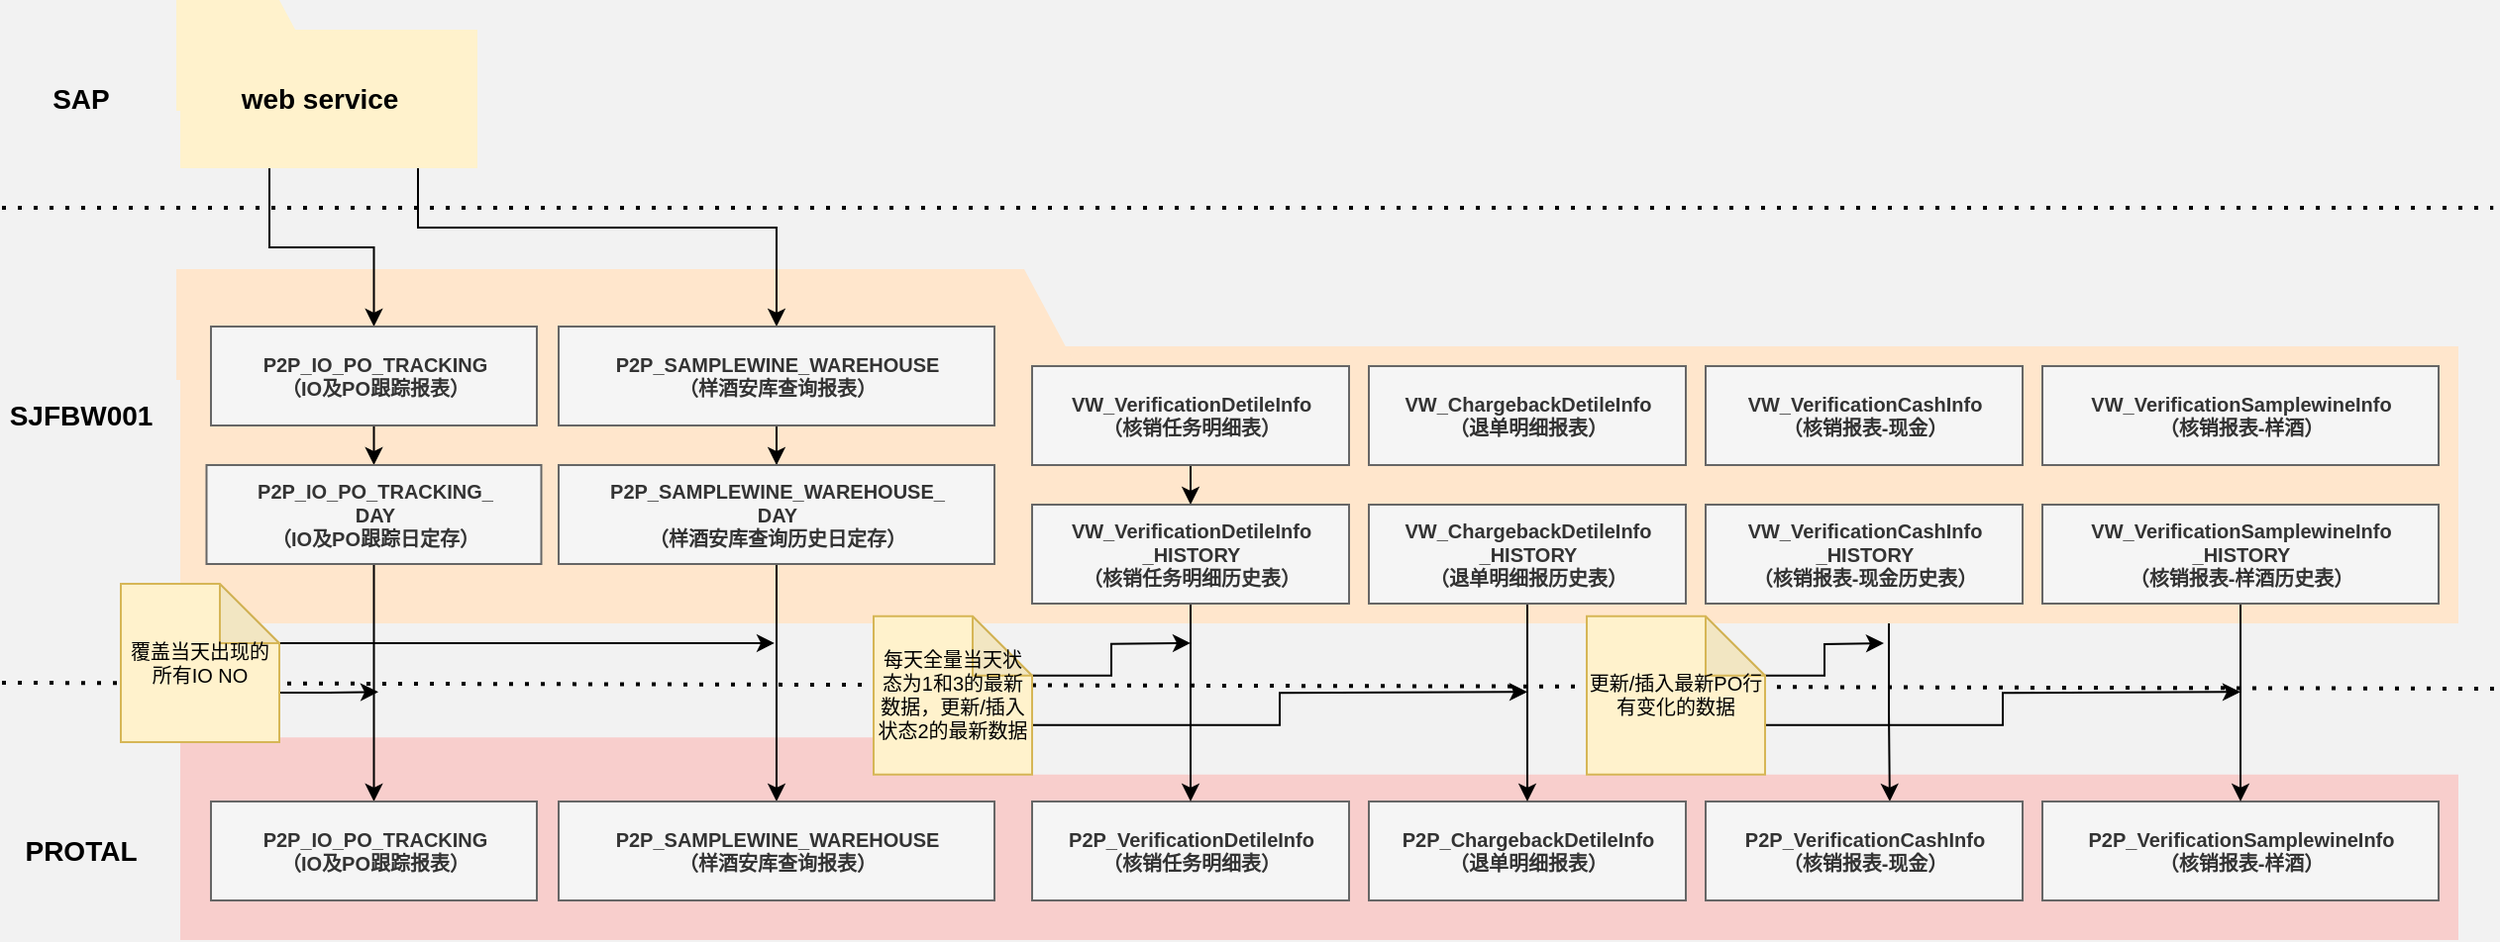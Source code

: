 <mxfile version="17.4.6" type="github">
  <diagram id="-zWPHJQYayK7DrnN_WTL" name="Page-1">
    <mxGraphModel dx="920" dy="513" grid="1" gridSize="10" guides="1" tooltips="1" connect="1" arrows="1" fold="1" page="1" pageScale="1" pageWidth="827" pageHeight="1169" background="#F2F2F2" math="0" shadow="0">
      <root>
        <mxCell id="0" />
        <mxCell id="1" parent="0" />
        <mxCell id="2tfb3EqtFTx625eSX2Tw-45" value="" style="shape=manualInput;whiteSpace=wrap;html=1;rounded=0;shadow=0;sketch=0;rotation=90;fillColor=#f8cecc;strokeColor=none;" vertex="1" parent="1">
          <mxGeometry x="347.63" y="250" width="57.25" height="412.5" as="geometry" />
        </mxCell>
        <mxCell id="2tfb3EqtFTx625eSX2Tw-46" value="" style="shape=ext;double=1;rounded=0;whiteSpace=wrap;html=1;shadow=0;sketch=0;fillColor=#f8cecc;strokeColor=none;" vertex="1" parent="1">
          <mxGeometry x="170" y="446.37" width="1150" height="83.63" as="geometry" />
        </mxCell>
        <mxCell id="2tfb3EqtFTx625eSX2Tw-109" style="edgeStyle=orthogonalEdgeStyle;rounded=0;orthogonalLoop=1;jettySize=auto;html=1;exitX=0.75;exitY=1;exitDx=0;exitDy=0;entryX=0.581;entryY=0;entryDx=0;entryDy=0;entryPerimeter=0;fontSize=10;" edge="1" parent="1" source="2tfb3EqtFTx625eSX2Tw-33" target="2tfb3EqtFTx625eSX2Tw-50">
          <mxGeometry relative="1" as="geometry" />
        </mxCell>
        <mxCell id="2tfb3EqtFTx625eSX2Tw-33" value="" style="shape=ext;double=1;rounded=0;whiteSpace=wrap;html=1;shadow=0;sketch=0;fillColor=#ffe6cc;strokeColor=none;" vertex="1" parent="1">
          <mxGeometry x="170" y="230" width="1150" height="140" as="geometry" />
        </mxCell>
        <mxCell id="2tfb3EqtFTx625eSX2Tw-32" value="" style="shape=manualInput;whiteSpace=wrap;html=1;rounded=0;shadow=0;sketch=0;rotation=90;fillColor=#ffe6cc;strokeColor=none;" vertex="1" parent="1">
          <mxGeometry x="369" y="-10" width="56" height="458" as="geometry" />
        </mxCell>
        <mxCell id="2tfb3EqtFTx625eSX2Tw-4" value="" style="shape=manualInput;whiteSpace=wrap;html=1;rounded=0;shadow=0;sketch=0;rotation=90;fillColor=#fff2cc;strokeColor=none;" vertex="1" parent="1">
          <mxGeometry x="181" y="42" width="56" height="82" as="geometry" />
        </mxCell>
        <mxCell id="2tfb3EqtFTx625eSX2Tw-5" value="" style="shape=ext;double=1;rounded=0;whiteSpace=wrap;html=1;shadow=0;sketch=0;fillColor=#fff2cc;strokeColor=none;" vertex="1" parent="1">
          <mxGeometry x="170" y="70" width="150" height="70" as="geometry" />
        </mxCell>
        <mxCell id="2tfb3EqtFTx625eSX2Tw-39" style="edgeStyle=orthogonalEdgeStyle;rounded=0;orthogonalLoop=1;jettySize=auto;html=1;exitX=0.25;exitY=1;exitDx=0;exitDy=0;fontSize=10;" edge="1" parent="1" source="2tfb3EqtFTx625eSX2Tw-19" target="2tfb3EqtFTx625eSX2Tw-36">
          <mxGeometry relative="1" as="geometry" />
        </mxCell>
        <mxCell id="2tfb3EqtFTx625eSX2Tw-40" style="edgeStyle=orthogonalEdgeStyle;rounded=0;orthogonalLoop=1;jettySize=auto;html=1;exitX=1;exitY=1;exitDx=0;exitDy=0;entryX=0.5;entryY=0;entryDx=0;entryDy=0;fontSize=10;" edge="1" parent="1" source="2tfb3EqtFTx625eSX2Tw-19" target="2tfb3EqtFTx625eSX2Tw-38">
          <mxGeometry relative="1" as="geometry">
            <Array as="points">
              <mxPoint x="290" y="170" />
              <mxPoint x="471" y="170" />
            </Array>
          </mxGeometry>
        </mxCell>
        <mxCell id="2tfb3EqtFTx625eSX2Tw-19" value="web service" style="text;strokeColor=none;fillColor=none;html=1;fontSize=14;fontStyle=1;verticalAlign=middle;align=center;rounded=0;shadow=0;sketch=0;arcSize=12;strokeWidth=1;" vertex="1" parent="1">
          <mxGeometry x="190" y="70" width="100" height="70" as="geometry" />
        </mxCell>
        <mxCell id="2tfb3EqtFTx625eSX2Tw-20" value="" style="endArrow=none;dashed=1;html=1;dashPattern=1 3;strokeWidth=2;rounded=0;fontSize=14;" edge="1" parent="1">
          <mxGeometry width="50" height="50" relative="1" as="geometry">
            <mxPoint x="80" y="160" as="sourcePoint" />
            <mxPoint x="1337.619" y="160" as="targetPoint" />
          </mxGeometry>
        </mxCell>
        <mxCell id="2tfb3EqtFTx625eSX2Tw-21" value="SJFBW001" style="text;html=1;strokeColor=none;fillColor=none;align=center;verticalAlign=middle;whiteSpace=wrap;rounded=0;shadow=0;sketch=0;fontSize=14;fontStyle=1;horizontal=1;" vertex="1" parent="1">
          <mxGeometry x="90" y="250" width="60" height="30" as="geometry" />
        </mxCell>
        <mxCell id="2tfb3EqtFTx625eSX2Tw-30" value="PROTAL" style="text;html=1;strokeColor=none;fillColor=none;align=center;verticalAlign=middle;whiteSpace=wrap;rounded=0;shadow=0;sketch=0;fontSize=14;fontStyle=1" vertex="1" parent="1">
          <mxGeometry x="90" y="470" width="60" height="30" as="geometry" />
        </mxCell>
        <mxCell id="2tfb3EqtFTx625eSX2Tw-80" style="edgeStyle=orthogonalEdgeStyle;rounded=0;orthogonalLoop=1;jettySize=auto;html=1;exitX=0.5;exitY=1;exitDx=0;exitDy=0;entryX=0.5;entryY=0;entryDx=0;entryDy=0;fontSize=10;" edge="1" parent="1" source="2tfb3EqtFTx625eSX2Tw-36" target="2tfb3EqtFTx625eSX2Tw-53">
          <mxGeometry relative="1" as="geometry" />
        </mxCell>
        <mxCell id="2tfb3EqtFTx625eSX2Tw-36" value="P2P_IO_PO_TRACKING&lt;br&gt;（IO及PO跟踪报表）" style="text;html=1;fontSize=10;fontStyle=1;verticalAlign=middle;align=center;rounded=0;shadow=0;sketch=0;arcSize=12;strokeWidth=1;fillColor=#f5f5f5;strokeColor=#666666;fontColor=#333333;" vertex="1" parent="1">
          <mxGeometry x="185.5" y="220" width="164.5" height="50" as="geometry" />
        </mxCell>
        <mxCell id="2tfb3EqtFTx625eSX2Tw-37" value="SAP" style="text;html=1;strokeColor=none;fillColor=none;align=center;verticalAlign=middle;whiteSpace=wrap;rounded=0;shadow=0;sketch=0;fontSize=14;fontStyle=1" vertex="1" parent="1">
          <mxGeometry x="90" y="90" width="60" height="30" as="geometry" />
        </mxCell>
        <mxCell id="2tfb3EqtFTx625eSX2Tw-60" style="edgeStyle=orthogonalEdgeStyle;rounded=0;orthogonalLoop=1;jettySize=auto;html=1;exitX=0.5;exitY=1;exitDx=0;exitDy=0;fontSize=10;" edge="1" parent="1" source="2tfb3EqtFTx625eSX2Tw-38" target="2tfb3EqtFTx625eSX2Tw-54">
          <mxGeometry relative="1" as="geometry" />
        </mxCell>
        <mxCell id="2tfb3EqtFTx625eSX2Tw-38" value="P2P_SAMPLEWINE_WAREHOUSE&lt;br&gt;（样酒安库查询报表）" style="text;html=1;fontSize=10;fontStyle=1;verticalAlign=middle;align=center;rounded=0;shadow=0;sketch=0;arcSize=12;strokeWidth=1;fillColor=#f5f5f5;strokeColor=#666666;fontColor=#333333;" vertex="1" parent="1">
          <mxGeometry x="361" y="220" width="220" height="50" as="geometry" />
        </mxCell>
        <mxCell id="2tfb3EqtFTx625eSX2Tw-89" style="edgeStyle=orthogonalEdgeStyle;rounded=0;orthogonalLoop=1;jettySize=auto;html=1;exitX=0.5;exitY=1;exitDx=0;exitDy=0;entryX=0.5;entryY=0;entryDx=0;entryDy=0;fontSize=10;" edge="1" parent="1" source="2tfb3EqtFTx625eSX2Tw-41">
          <mxGeometry relative="1" as="geometry">
            <mxPoint x="680" y="310" as="targetPoint" />
          </mxGeometry>
        </mxCell>
        <mxCell id="2tfb3EqtFTx625eSX2Tw-41" value="VW_VerificationDetileInfo&lt;br&gt;（核销任务明细表）" style="text;html=1;fontSize=10;fontStyle=1;verticalAlign=middle;align=center;rounded=0;shadow=0;sketch=0;arcSize=12;strokeWidth=1;fillColor=#f5f5f5;strokeColor=#666666;fontColor=#333333;" vertex="1" parent="1">
          <mxGeometry x="600" y="240" width="160" height="50" as="geometry" />
        </mxCell>
        <mxCell id="2tfb3EqtFTx625eSX2Tw-42" value="VW_ChargebackDetileInfo&lt;br&gt;（退单明细报表）" style="text;html=1;fontSize=10;fontStyle=1;verticalAlign=middle;align=center;rounded=0;shadow=0;sketch=0;arcSize=12;strokeWidth=1;fillColor=#f5f5f5;fontColor=#333333;strokeColor=#666666;" vertex="1" parent="1">
          <mxGeometry x="770" y="240" width="160" height="50" as="geometry" />
        </mxCell>
        <mxCell id="2tfb3EqtFTx625eSX2Tw-43" value="VW_VerificationCashInfo&lt;br&gt;（核销报表-现金）" style="text;strokeColor=#666666;fillColor=#f5f5f5;html=1;fontSize=10;fontStyle=1;verticalAlign=middle;align=center;rounded=0;shadow=0;sketch=0;arcSize=12;strokeWidth=1;fontColor=#333333;" vertex="1" parent="1">
          <mxGeometry x="940" y="240" width="160" height="50" as="geometry" />
        </mxCell>
        <mxCell id="2tfb3EqtFTx625eSX2Tw-44" value="VW_VerificationSamplewineInfo&lt;br&gt;（核销报表-样酒）" style="text;strokeColor=#666666;fillColor=#f5f5f5;html=1;fontSize=10;fontStyle=1;verticalAlign=middle;align=center;rounded=0;shadow=0;sketch=0;arcSize=12;strokeWidth=1;fontColor=#333333;" vertex="1" parent="1">
          <mxGeometry x="1110" y="240" width="200" height="50" as="geometry" />
        </mxCell>
        <mxCell id="2tfb3EqtFTx625eSX2Tw-47" value="P2P_VerificationDetileInfo&lt;br&gt;（核销任务明细表）" style="text;html=1;fontSize=10;fontStyle=1;verticalAlign=middle;align=center;rounded=0;shadow=0;sketch=0;arcSize=12;strokeWidth=1;fillColor=#f5f5f5;strokeColor=#666666;fontColor=#333333;" vertex="1" parent="1">
          <mxGeometry x="600" y="460" width="160" height="50" as="geometry" />
        </mxCell>
        <mxCell id="2tfb3EqtFTx625eSX2Tw-49" value="P2P_ChargebackDetileInfo&lt;br&gt;（退单明细报表）" style="text;html=1;fontSize=10;fontStyle=1;verticalAlign=middle;align=center;rounded=0;shadow=0;sketch=0;arcSize=12;strokeWidth=1;fillColor=#f5f5f5;fontColor=#333333;strokeColor=#666666;" vertex="1" parent="1">
          <mxGeometry x="770" y="460" width="160" height="50" as="geometry" />
        </mxCell>
        <mxCell id="2tfb3EqtFTx625eSX2Tw-50" value="P2P_VerificationCashInfo&lt;br&gt;（核销报表-现金）" style="text;strokeColor=#666666;fillColor=#f5f5f5;html=1;fontSize=10;fontStyle=1;verticalAlign=middle;align=center;rounded=0;shadow=0;sketch=0;arcSize=12;strokeWidth=1;fontColor=#333333;" vertex="1" parent="1">
          <mxGeometry x="940" y="460" width="160" height="50" as="geometry" />
        </mxCell>
        <mxCell id="2tfb3EqtFTx625eSX2Tw-51" value="P2P_VerificationSamplewineInfo&lt;br&gt;（核销报表-样酒）" style="text;strokeColor=#666666;fillColor=#f5f5f5;html=1;fontSize=10;fontStyle=1;verticalAlign=middle;align=center;rounded=0;shadow=0;sketch=0;arcSize=12;strokeWidth=1;fontColor=#333333;" vertex="1" parent="1">
          <mxGeometry x="1110" y="460" width="200" height="50" as="geometry" />
        </mxCell>
        <mxCell id="2tfb3EqtFTx625eSX2Tw-52" value="" style="endArrow=none;dashed=1;html=1;dashPattern=1 3;strokeWidth=2;rounded=0;fontSize=14;startArrow=none;" edge="1" parent="1">
          <mxGeometry width="50" height="50" relative="1" as="geometry">
            <mxPoint x="80" y="400" as="sourcePoint" />
            <mxPoint x="1338" y="403" as="targetPoint" />
          </mxGeometry>
        </mxCell>
        <mxCell id="2tfb3EqtFTx625eSX2Tw-83" style="edgeStyle=orthogonalEdgeStyle;rounded=0;orthogonalLoop=1;jettySize=auto;html=1;exitX=0.5;exitY=1;exitDx=0;exitDy=0;entryX=0.5;entryY=0;entryDx=0;entryDy=0;fontSize=10;" edge="1" parent="1" source="2tfb3EqtFTx625eSX2Tw-53" target="2tfb3EqtFTx625eSX2Tw-81">
          <mxGeometry relative="1" as="geometry" />
        </mxCell>
        <mxCell id="2tfb3EqtFTx625eSX2Tw-53" value="P2P_IO_PO_TRACKING_&lt;br&gt;DAY&lt;br&gt;（IO及PO跟踪日定存）" style="text;html=1;fontSize=10;fontStyle=1;verticalAlign=middle;align=center;rounded=0;shadow=0;sketch=0;arcSize=12;strokeWidth=1;fillColor=#f5f5f5;strokeColor=#666666;fontColor=#333333;gradientColor=none;" vertex="1" parent="1">
          <mxGeometry x="183.25" y="290" width="169" height="50" as="geometry" />
        </mxCell>
        <mxCell id="2tfb3EqtFTx625eSX2Tw-85" style="edgeStyle=orthogonalEdgeStyle;rounded=0;orthogonalLoop=1;jettySize=auto;html=1;exitX=0.5;exitY=1;exitDx=0;exitDy=0;entryX=0.5;entryY=0;entryDx=0;entryDy=0;fontSize=10;" edge="1" parent="1" source="2tfb3EqtFTx625eSX2Tw-54" target="2tfb3EqtFTx625eSX2Tw-84">
          <mxGeometry relative="1" as="geometry" />
        </mxCell>
        <mxCell id="2tfb3EqtFTx625eSX2Tw-54" value="P2P_SAMPLEWINE_WAREHOUSE_&lt;br&gt;DAY&lt;br&gt;（样酒安库查询历史日定存）" style="text;html=1;fontSize=10;fontStyle=1;verticalAlign=middle;align=center;rounded=0;shadow=0;sketch=0;arcSize=12;strokeWidth=1;fillColor=#f5f5f5;strokeColor=#666666;fontColor=#333333;" vertex="1" parent="1">
          <mxGeometry x="361" y="290" width="220" height="50" as="geometry" />
        </mxCell>
        <mxCell id="2tfb3EqtFTx625eSX2Tw-100" style="edgeStyle=orthogonalEdgeStyle;rounded=0;orthogonalLoop=1;jettySize=auto;html=1;exitX=0;exitY=0;exitDx=90;exitDy=30;exitPerimeter=0;fontSize=10;" edge="1" parent="1" source="2tfb3EqtFTx625eSX2Tw-70">
          <mxGeometry relative="1" as="geometry">
            <mxPoint x="1030" y="380" as="targetPoint" />
          </mxGeometry>
        </mxCell>
        <mxCell id="2tfb3EqtFTx625eSX2Tw-101" style="edgeStyle=orthogonalEdgeStyle;rounded=0;orthogonalLoop=1;jettySize=auto;html=1;exitX=0;exitY=0;exitDx=90;exitDy=55;exitPerimeter=0;fontSize=10;" edge="1" parent="1" source="2tfb3EqtFTx625eSX2Tw-70">
          <mxGeometry relative="1" as="geometry">
            <mxPoint x="1210" y="404.647" as="targetPoint" />
          </mxGeometry>
        </mxCell>
        <mxCell id="2tfb3EqtFTx625eSX2Tw-70" value="更新/插入最新PO行有变化的数据" style="shape=note;whiteSpace=wrap;html=1;backgroundOutline=1;darkOpacity=0.05;rounded=0;shadow=0;sketch=0;fontSize=10;strokeColor=#d6b656;strokeWidth=1;fillColor=#fff2cc;" vertex="1" parent="1">
          <mxGeometry x="880" y="366.37" width="90" height="80" as="geometry" />
        </mxCell>
        <mxCell id="2tfb3EqtFTx625eSX2Tw-81" value="P2P_IO_PO_TRACKING&lt;br&gt;（IO及PO跟踪报表）" style="text;html=1;fontSize=10;fontStyle=1;verticalAlign=middle;align=center;rounded=0;shadow=0;sketch=0;arcSize=12;strokeWidth=1;fillColor=#f5f5f5;strokeColor=#666666;fontColor=#333333;" vertex="1" parent="1">
          <mxGeometry x="185.5" y="460" width="164.5" height="50" as="geometry" />
        </mxCell>
        <mxCell id="2tfb3EqtFTx625eSX2Tw-84" value="P2P_SAMPLEWINE_WAREHOUSE&lt;br&gt;（样酒安库查询报表）" style="text;html=1;fontSize=10;fontStyle=1;verticalAlign=middle;align=center;rounded=0;shadow=0;sketch=0;arcSize=12;strokeWidth=1;fillColor=#f5f5f5;strokeColor=#666666;fontColor=#333333;" vertex="1" parent="1">
          <mxGeometry x="361" y="460" width="220" height="50" as="geometry" />
        </mxCell>
        <mxCell id="2tfb3EqtFTx625eSX2Tw-94" style="edgeStyle=orthogonalEdgeStyle;rounded=0;orthogonalLoop=1;jettySize=auto;html=1;exitX=0;exitY=0;exitDx=80;exitDy=55;exitPerimeter=0;fontSize=10;" edge="1" parent="1" source="2tfb3EqtFTx625eSX2Tw-91">
          <mxGeometry relative="1" as="geometry">
            <mxPoint x="270" y="404.647" as="targetPoint" />
          </mxGeometry>
        </mxCell>
        <mxCell id="2tfb3EqtFTx625eSX2Tw-95" style="edgeStyle=orthogonalEdgeStyle;rounded=0;orthogonalLoop=1;jettySize=auto;html=1;exitX=0;exitY=0;exitDx=80;exitDy=30;exitPerimeter=0;fontSize=10;" edge="1" parent="1" source="2tfb3EqtFTx625eSX2Tw-91">
          <mxGeometry relative="1" as="geometry">
            <mxPoint x="470" y="379.941" as="targetPoint" />
          </mxGeometry>
        </mxCell>
        <mxCell id="2tfb3EqtFTx625eSX2Tw-91" value="覆盖当天出现的所有IO NO" style="shape=note;whiteSpace=wrap;html=1;backgroundOutline=1;darkOpacity=0.05;rounded=0;shadow=0;sketch=0;fontSize=10;strokeColor=#d6b656;strokeWidth=1;fillColor=#fff2cc;" vertex="1" parent="1">
          <mxGeometry x="140" y="350" width="80" height="80" as="geometry" />
        </mxCell>
        <mxCell id="2tfb3EqtFTx625eSX2Tw-98" style="edgeStyle=orthogonalEdgeStyle;rounded=0;orthogonalLoop=1;jettySize=auto;html=1;exitX=0;exitY=0;exitDx=80;exitDy=30;exitPerimeter=0;fontSize=10;" edge="1" parent="1" source="2tfb3EqtFTx625eSX2Tw-97">
          <mxGeometry relative="1" as="geometry">
            <mxPoint x="680" y="379.941" as="targetPoint" />
          </mxGeometry>
        </mxCell>
        <mxCell id="2tfb3EqtFTx625eSX2Tw-99" style="edgeStyle=orthogonalEdgeStyle;rounded=0;orthogonalLoop=1;jettySize=auto;html=1;exitX=0;exitY=0;exitDx=80;exitDy=55;exitPerimeter=0;fontSize=10;" edge="1" parent="1" source="2tfb3EqtFTx625eSX2Tw-97">
          <mxGeometry relative="1" as="geometry">
            <mxPoint x="850" y="404.647" as="targetPoint" />
          </mxGeometry>
        </mxCell>
        <mxCell id="2tfb3EqtFTx625eSX2Tw-97" value="每天全量当天状态为1和3的最新数据，更新/插入状态2的最新数据" style="shape=note;whiteSpace=wrap;html=1;backgroundOutline=1;darkOpacity=0.05;rounded=0;shadow=0;sketch=0;fontSize=10;strokeColor=#d6b656;strokeWidth=1;fillColor=#fff2cc;" vertex="1" parent="1">
          <mxGeometry x="520" y="366.37" width="80" height="80" as="geometry" />
        </mxCell>
        <mxCell id="2tfb3EqtFTx625eSX2Tw-106" style="edgeStyle=orthogonalEdgeStyle;rounded=0;orthogonalLoop=1;jettySize=auto;html=1;exitX=0.5;exitY=1;exitDx=0;exitDy=0;entryX=0.5;entryY=0;entryDx=0;entryDy=0;fontSize=10;" edge="1" parent="1" source="2tfb3EqtFTx625eSX2Tw-102" target="2tfb3EqtFTx625eSX2Tw-47">
          <mxGeometry relative="1" as="geometry" />
        </mxCell>
        <mxCell id="2tfb3EqtFTx625eSX2Tw-102" value="VW_VerificationDetileInfo&lt;br&gt;_HISTORY&lt;br&gt;（核销任务明细历史表）" style="text;html=1;fontSize=10;fontStyle=1;verticalAlign=middle;align=center;rounded=0;shadow=0;sketch=0;arcSize=12;strokeWidth=1;fillColor=#f5f5f5;strokeColor=#666666;fontColor=#333333;" vertex="1" parent="1">
          <mxGeometry x="600" y="310" width="160" height="50" as="geometry" />
        </mxCell>
        <mxCell id="2tfb3EqtFTx625eSX2Tw-107" style="edgeStyle=orthogonalEdgeStyle;rounded=0;orthogonalLoop=1;jettySize=auto;html=1;exitX=0.5;exitY=1;exitDx=0;exitDy=0;entryX=0.5;entryY=0;entryDx=0;entryDy=0;fontSize=10;" edge="1" parent="1" source="2tfb3EqtFTx625eSX2Tw-103" target="2tfb3EqtFTx625eSX2Tw-49">
          <mxGeometry relative="1" as="geometry" />
        </mxCell>
        <mxCell id="2tfb3EqtFTx625eSX2Tw-103" value="VW_ChargebackDetileInfo&lt;br&gt;_HISTORY&lt;br&gt;（退单明细报历史表）" style="text;html=1;fontSize=10;fontStyle=1;verticalAlign=middle;align=center;rounded=0;shadow=0;sketch=0;arcSize=12;strokeWidth=1;fillColor=#f5f5f5;fontColor=#333333;strokeColor=#666666;" vertex="1" parent="1">
          <mxGeometry x="770" y="310" width="160" height="50" as="geometry" />
        </mxCell>
        <mxCell id="2tfb3EqtFTx625eSX2Tw-104" value="VW_VerificationCashInfo&lt;br&gt;_HISTORY&lt;br&gt;（核销报表-现金历史表）" style="text;strokeColor=#666666;fillColor=#f5f5f5;html=1;fontSize=10;fontStyle=1;verticalAlign=middle;align=center;rounded=0;shadow=0;sketch=0;arcSize=12;strokeWidth=1;fontColor=#333333;" vertex="1" parent="1">
          <mxGeometry x="940" y="310" width="160" height="50" as="geometry" />
        </mxCell>
        <mxCell id="2tfb3EqtFTx625eSX2Tw-110" style="edgeStyle=orthogonalEdgeStyle;rounded=0;orthogonalLoop=1;jettySize=auto;html=1;exitX=0.5;exitY=1;exitDx=0;exitDy=0;entryX=0.5;entryY=0;entryDx=0;entryDy=0;fontSize=10;" edge="1" parent="1" source="2tfb3EqtFTx625eSX2Tw-105" target="2tfb3EqtFTx625eSX2Tw-51">
          <mxGeometry relative="1" as="geometry" />
        </mxCell>
        <mxCell id="2tfb3EqtFTx625eSX2Tw-105" value="VW_VerificationSamplewineInfo&lt;br&gt;_HISTORY&lt;br&gt;（核销报表-样酒历史表）" style="text;strokeColor=#666666;fillColor=#f5f5f5;html=1;fontSize=10;fontStyle=1;verticalAlign=middle;align=center;rounded=0;shadow=0;sketch=0;arcSize=12;strokeWidth=1;fontColor=#333333;" vertex="1" parent="1">
          <mxGeometry x="1110" y="310" width="200" height="50" as="geometry" />
        </mxCell>
      </root>
    </mxGraphModel>
  </diagram>
</mxfile>
